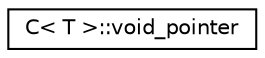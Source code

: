 digraph "Graphical Class Hierarchy"
{
  edge [fontname="Helvetica",fontsize="10",labelfontname="Helvetica",labelfontsize="10"];
  node [fontname="Helvetica",fontsize="10",shape=record];
  rankdir="LR";
  Node0 [label="C\< T \>::void_pointer",height=0.2,width=0.4,color="black", fillcolor="white", style="filled",URL="$struct_c_1_1void__pointer.html"];
}
